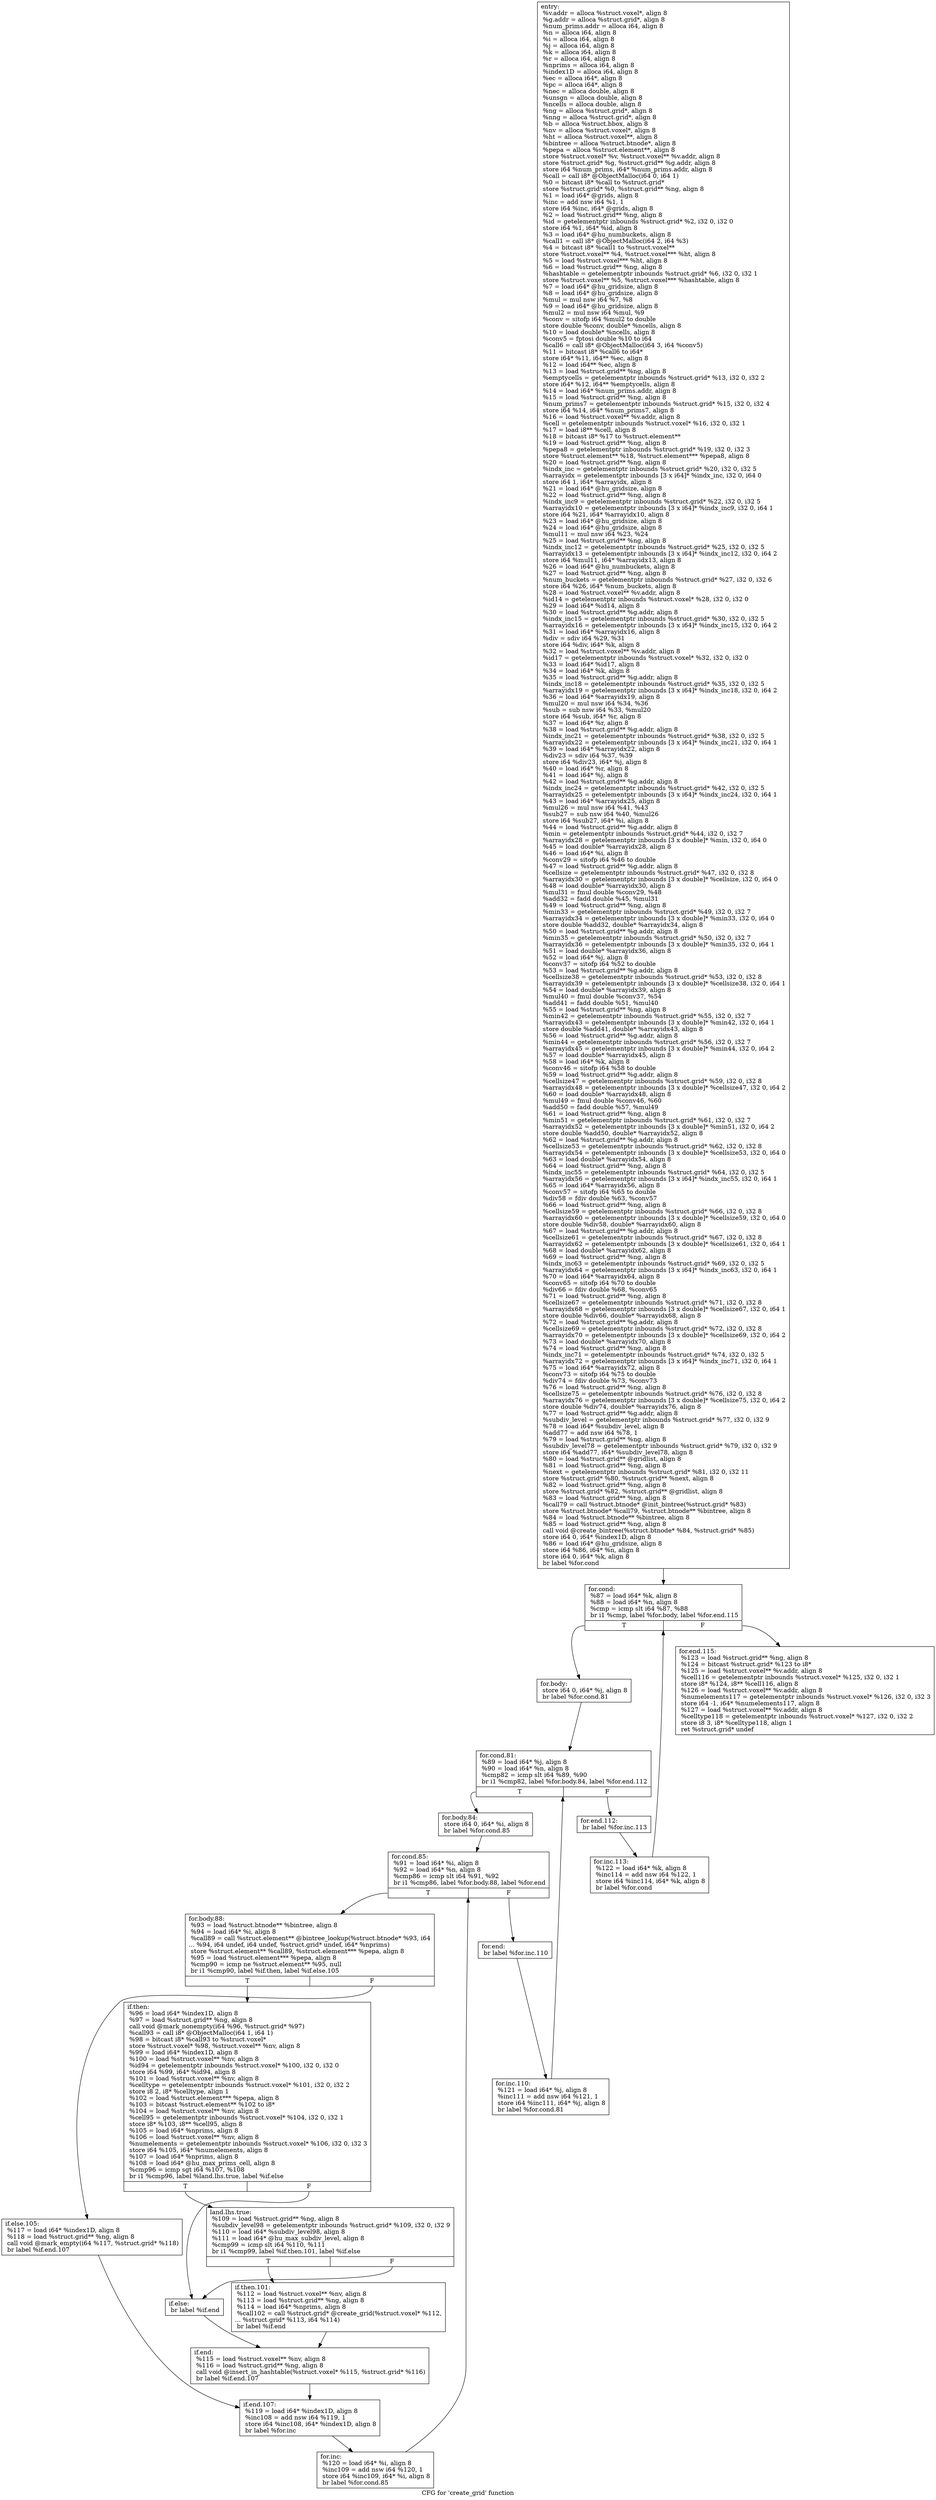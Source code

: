 digraph "CFG for 'create_grid' function" {
	label="CFG for 'create_grid' function";

	Node0x5eff360 [shape=record,label="{entry:\l  %v.addr = alloca %struct.voxel*, align 8\l  %g.addr = alloca %struct.grid*, align 8\l  %num_prims.addr = alloca i64, align 8\l  %n = alloca i64, align 8\l  %i = alloca i64, align 8\l  %j = alloca i64, align 8\l  %k = alloca i64, align 8\l  %r = alloca i64, align 8\l  %nprims = alloca i64, align 8\l  %index1D = alloca i64, align 8\l  %ec = alloca i64*, align 8\l  %pc = alloca i64*, align 8\l  %nec = alloca double, align 8\l  %unsgn = alloca double, align 8\l  %ncells = alloca double, align 8\l  %ng = alloca %struct.grid*, align 8\l  %nng = alloca %struct.grid*, align 8\l  %b = alloca %struct.bbox, align 8\l  %nv = alloca %struct.voxel*, align 8\l  %ht = alloca %struct.voxel**, align 8\l  %bintree = alloca %struct.btnode*, align 8\l  %pepa = alloca %struct.element**, align 8\l  store %struct.voxel* %v, %struct.voxel** %v.addr, align 8\l  store %struct.grid* %g, %struct.grid** %g.addr, align 8\l  store i64 %num_prims, i64* %num_prims.addr, align 8\l  %call = call i8* @ObjectMalloc(i64 0, i64 1)\l  %0 = bitcast i8* %call to %struct.grid*\l  store %struct.grid* %0, %struct.grid** %ng, align 8\l  %1 = load i64* @grids, align 8\l  %inc = add nsw i64 %1, 1\l  store i64 %inc, i64* @grids, align 8\l  %2 = load %struct.grid** %ng, align 8\l  %id = getelementptr inbounds %struct.grid* %2, i32 0, i32 0\l  store i64 %1, i64* %id, align 8\l  %3 = load i64* @hu_numbuckets, align 8\l  %call1 = call i8* @ObjectMalloc(i64 2, i64 %3)\l  %4 = bitcast i8* %call1 to %struct.voxel**\l  store %struct.voxel** %4, %struct.voxel*** %ht, align 8\l  %5 = load %struct.voxel*** %ht, align 8\l  %6 = load %struct.grid** %ng, align 8\l  %hashtable = getelementptr inbounds %struct.grid* %6, i32 0, i32 1\l  store %struct.voxel** %5, %struct.voxel*** %hashtable, align 8\l  %7 = load i64* @hu_gridsize, align 8\l  %8 = load i64* @hu_gridsize, align 8\l  %mul = mul nsw i64 %7, %8\l  %9 = load i64* @hu_gridsize, align 8\l  %mul2 = mul nsw i64 %mul, %9\l  %conv = sitofp i64 %mul2 to double\l  store double %conv, double* %ncells, align 8\l  %10 = load double* %ncells, align 8\l  %conv5 = fptosi double %10 to i64\l  %call6 = call i8* @ObjectMalloc(i64 3, i64 %conv5)\l  %11 = bitcast i8* %call6 to i64*\l  store i64* %11, i64** %ec, align 8\l  %12 = load i64** %ec, align 8\l  %13 = load %struct.grid** %ng, align 8\l  %emptycells = getelementptr inbounds %struct.grid* %13, i32 0, i32 2\l  store i64* %12, i64** %emptycells, align 8\l  %14 = load i64* %num_prims.addr, align 8\l  %15 = load %struct.grid** %ng, align 8\l  %num_prims7 = getelementptr inbounds %struct.grid* %15, i32 0, i32 4\l  store i64 %14, i64* %num_prims7, align 8\l  %16 = load %struct.voxel** %v.addr, align 8\l  %cell = getelementptr inbounds %struct.voxel* %16, i32 0, i32 1\l  %17 = load i8** %cell, align 8\l  %18 = bitcast i8* %17 to %struct.element**\l  %19 = load %struct.grid** %ng, align 8\l  %pepa8 = getelementptr inbounds %struct.grid* %19, i32 0, i32 3\l  store %struct.element** %18, %struct.element*** %pepa8, align 8\l  %20 = load %struct.grid** %ng, align 8\l  %indx_inc = getelementptr inbounds %struct.grid* %20, i32 0, i32 5\l  %arrayidx = getelementptr inbounds [3 x i64]* %indx_inc, i32 0, i64 0\l  store i64 1, i64* %arrayidx, align 8\l  %21 = load i64* @hu_gridsize, align 8\l  %22 = load %struct.grid** %ng, align 8\l  %indx_inc9 = getelementptr inbounds %struct.grid* %22, i32 0, i32 5\l  %arrayidx10 = getelementptr inbounds [3 x i64]* %indx_inc9, i32 0, i64 1\l  store i64 %21, i64* %arrayidx10, align 8\l  %23 = load i64* @hu_gridsize, align 8\l  %24 = load i64* @hu_gridsize, align 8\l  %mul11 = mul nsw i64 %23, %24\l  %25 = load %struct.grid** %ng, align 8\l  %indx_inc12 = getelementptr inbounds %struct.grid* %25, i32 0, i32 5\l  %arrayidx13 = getelementptr inbounds [3 x i64]* %indx_inc12, i32 0, i64 2\l  store i64 %mul11, i64* %arrayidx13, align 8\l  %26 = load i64* @hu_numbuckets, align 8\l  %27 = load %struct.grid** %ng, align 8\l  %num_buckets = getelementptr inbounds %struct.grid* %27, i32 0, i32 6\l  store i64 %26, i64* %num_buckets, align 8\l  %28 = load %struct.voxel** %v.addr, align 8\l  %id14 = getelementptr inbounds %struct.voxel* %28, i32 0, i32 0\l  %29 = load i64* %id14, align 8\l  %30 = load %struct.grid** %g.addr, align 8\l  %indx_inc15 = getelementptr inbounds %struct.grid* %30, i32 0, i32 5\l  %arrayidx16 = getelementptr inbounds [3 x i64]* %indx_inc15, i32 0, i64 2\l  %31 = load i64* %arrayidx16, align 8\l  %div = sdiv i64 %29, %31\l  store i64 %div, i64* %k, align 8\l  %32 = load %struct.voxel** %v.addr, align 8\l  %id17 = getelementptr inbounds %struct.voxel* %32, i32 0, i32 0\l  %33 = load i64* %id17, align 8\l  %34 = load i64* %k, align 8\l  %35 = load %struct.grid** %g.addr, align 8\l  %indx_inc18 = getelementptr inbounds %struct.grid* %35, i32 0, i32 5\l  %arrayidx19 = getelementptr inbounds [3 x i64]* %indx_inc18, i32 0, i64 2\l  %36 = load i64* %arrayidx19, align 8\l  %mul20 = mul nsw i64 %34, %36\l  %sub = sub nsw i64 %33, %mul20\l  store i64 %sub, i64* %r, align 8\l  %37 = load i64* %r, align 8\l  %38 = load %struct.grid** %g.addr, align 8\l  %indx_inc21 = getelementptr inbounds %struct.grid* %38, i32 0, i32 5\l  %arrayidx22 = getelementptr inbounds [3 x i64]* %indx_inc21, i32 0, i64 1\l  %39 = load i64* %arrayidx22, align 8\l  %div23 = sdiv i64 %37, %39\l  store i64 %div23, i64* %j, align 8\l  %40 = load i64* %r, align 8\l  %41 = load i64* %j, align 8\l  %42 = load %struct.grid** %g.addr, align 8\l  %indx_inc24 = getelementptr inbounds %struct.grid* %42, i32 0, i32 5\l  %arrayidx25 = getelementptr inbounds [3 x i64]* %indx_inc24, i32 0, i64 1\l  %43 = load i64* %arrayidx25, align 8\l  %mul26 = mul nsw i64 %41, %43\l  %sub27 = sub nsw i64 %40, %mul26\l  store i64 %sub27, i64* %i, align 8\l  %44 = load %struct.grid** %g.addr, align 8\l  %min = getelementptr inbounds %struct.grid* %44, i32 0, i32 7\l  %arrayidx28 = getelementptr inbounds [3 x double]* %min, i32 0, i64 0\l  %45 = load double* %arrayidx28, align 8\l  %46 = load i64* %i, align 8\l  %conv29 = sitofp i64 %46 to double\l  %47 = load %struct.grid** %g.addr, align 8\l  %cellsize = getelementptr inbounds %struct.grid* %47, i32 0, i32 8\l  %arrayidx30 = getelementptr inbounds [3 x double]* %cellsize, i32 0, i64 0\l  %48 = load double* %arrayidx30, align 8\l  %mul31 = fmul double %conv29, %48\l  %add32 = fadd double %45, %mul31\l  %49 = load %struct.grid** %ng, align 8\l  %min33 = getelementptr inbounds %struct.grid* %49, i32 0, i32 7\l  %arrayidx34 = getelementptr inbounds [3 x double]* %min33, i32 0, i64 0\l  store double %add32, double* %arrayidx34, align 8\l  %50 = load %struct.grid** %g.addr, align 8\l  %min35 = getelementptr inbounds %struct.grid* %50, i32 0, i32 7\l  %arrayidx36 = getelementptr inbounds [3 x double]* %min35, i32 0, i64 1\l  %51 = load double* %arrayidx36, align 8\l  %52 = load i64* %j, align 8\l  %conv37 = sitofp i64 %52 to double\l  %53 = load %struct.grid** %g.addr, align 8\l  %cellsize38 = getelementptr inbounds %struct.grid* %53, i32 0, i32 8\l  %arrayidx39 = getelementptr inbounds [3 x double]* %cellsize38, i32 0, i64 1\l  %54 = load double* %arrayidx39, align 8\l  %mul40 = fmul double %conv37, %54\l  %add41 = fadd double %51, %mul40\l  %55 = load %struct.grid** %ng, align 8\l  %min42 = getelementptr inbounds %struct.grid* %55, i32 0, i32 7\l  %arrayidx43 = getelementptr inbounds [3 x double]* %min42, i32 0, i64 1\l  store double %add41, double* %arrayidx43, align 8\l  %56 = load %struct.grid** %g.addr, align 8\l  %min44 = getelementptr inbounds %struct.grid* %56, i32 0, i32 7\l  %arrayidx45 = getelementptr inbounds [3 x double]* %min44, i32 0, i64 2\l  %57 = load double* %arrayidx45, align 8\l  %58 = load i64* %k, align 8\l  %conv46 = sitofp i64 %58 to double\l  %59 = load %struct.grid** %g.addr, align 8\l  %cellsize47 = getelementptr inbounds %struct.grid* %59, i32 0, i32 8\l  %arrayidx48 = getelementptr inbounds [3 x double]* %cellsize47, i32 0, i64 2\l  %60 = load double* %arrayidx48, align 8\l  %mul49 = fmul double %conv46, %60\l  %add50 = fadd double %57, %mul49\l  %61 = load %struct.grid** %ng, align 8\l  %min51 = getelementptr inbounds %struct.grid* %61, i32 0, i32 7\l  %arrayidx52 = getelementptr inbounds [3 x double]* %min51, i32 0, i64 2\l  store double %add50, double* %arrayidx52, align 8\l  %62 = load %struct.grid** %g.addr, align 8\l  %cellsize53 = getelementptr inbounds %struct.grid* %62, i32 0, i32 8\l  %arrayidx54 = getelementptr inbounds [3 x double]* %cellsize53, i32 0, i64 0\l  %63 = load double* %arrayidx54, align 8\l  %64 = load %struct.grid** %ng, align 8\l  %indx_inc55 = getelementptr inbounds %struct.grid* %64, i32 0, i32 5\l  %arrayidx56 = getelementptr inbounds [3 x i64]* %indx_inc55, i32 0, i64 1\l  %65 = load i64* %arrayidx56, align 8\l  %conv57 = sitofp i64 %65 to double\l  %div58 = fdiv double %63, %conv57\l  %66 = load %struct.grid** %ng, align 8\l  %cellsize59 = getelementptr inbounds %struct.grid* %66, i32 0, i32 8\l  %arrayidx60 = getelementptr inbounds [3 x double]* %cellsize59, i32 0, i64 0\l  store double %div58, double* %arrayidx60, align 8\l  %67 = load %struct.grid** %g.addr, align 8\l  %cellsize61 = getelementptr inbounds %struct.grid* %67, i32 0, i32 8\l  %arrayidx62 = getelementptr inbounds [3 x double]* %cellsize61, i32 0, i64 1\l  %68 = load double* %arrayidx62, align 8\l  %69 = load %struct.grid** %ng, align 8\l  %indx_inc63 = getelementptr inbounds %struct.grid* %69, i32 0, i32 5\l  %arrayidx64 = getelementptr inbounds [3 x i64]* %indx_inc63, i32 0, i64 1\l  %70 = load i64* %arrayidx64, align 8\l  %conv65 = sitofp i64 %70 to double\l  %div66 = fdiv double %68, %conv65\l  %71 = load %struct.grid** %ng, align 8\l  %cellsize67 = getelementptr inbounds %struct.grid* %71, i32 0, i32 8\l  %arrayidx68 = getelementptr inbounds [3 x double]* %cellsize67, i32 0, i64 1\l  store double %div66, double* %arrayidx68, align 8\l  %72 = load %struct.grid** %g.addr, align 8\l  %cellsize69 = getelementptr inbounds %struct.grid* %72, i32 0, i32 8\l  %arrayidx70 = getelementptr inbounds [3 x double]* %cellsize69, i32 0, i64 2\l  %73 = load double* %arrayidx70, align 8\l  %74 = load %struct.grid** %ng, align 8\l  %indx_inc71 = getelementptr inbounds %struct.grid* %74, i32 0, i32 5\l  %arrayidx72 = getelementptr inbounds [3 x i64]* %indx_inc71, i32 0, i64 1\l  %75 = load i64* %arrayidx72, align 8\l  %conv73 = sitofp i64 %75 to double\l  %div74 = fdiv double %73, %conv73\l  %76 = load %struct.grid** %ng, align 8\l  %cellsize75 = getelementptr inbounds %struct.grid* %76, i32 0, i32 8\l  %arrayidx76 = getelementptr inbounds [3 x double]* %cellsize75, i32 0, i64 2\l  store double %div74, double* %arrayidx76, align 8\l  %77 = load %struct.grid** %g.addr, align 8\l  %subdiv_level = getelementptr inbounds %struct.grid* %77, i32 0, i32 9\l  %78 = load i64* %subdiv_level, align 8\l  %add77 = add nsw i64 %78, 1\l  %79 = load %struct.grid** %ng, align 8\l  %subdiv_level78 = getelementptr inbounds %struct.grid* %79, i32 0, i32 9\l  store i64 %add77, i64* %subdiv_level78, align 8\l  %80 = load %struct.grid** @gridlist, align 8\l  %81 = load %struct.grid** %ng, align 8\l  %next = getelementptr inbounds %struct.grid* %81, i32 0, i32 11\l  store %struct.grid* %80, %struct.grid** %next, align 8\l  %82 = load %struct.grid** %ng, align 8\l  store %struct.grid* %82, %struct.grid** @gridlist, align 8\l  %83 = load %struct.grid** %ng, align 8\l  %call79 = call %struct.btnode* @init_bintree(%struct.grid* %83)\l  store %struct.btnode* %call79, %struct.btnode** %bintree, align 8\l  %84 = load %struct.btnode** %bintree, align 8\l  %85 = load %struct.grid** %ng, align 8\l  call void @create_bintree(%struct.btnode* %84, %struct.grid* %85)\l  store i64 0, i64* %index1D, align 8\l  %86 = load i64* @hu_gridsize, align 8\l  store i64 %86, i64* %n, align 8\l  store i64 0, i64* %k, align 8\l  br label %for.cond\l}"];
	Node0x5eff360 -> Node0x5eff3b0;
	Node0x5eff3b0 [shape=record,label="{for.cond:                                         \l  %87 = load i64* %k, align 8\l  %88 = load i64* %n, align 8\l  %cmp = icmp slt i64 %87, %88\l  br i1 %cmp, label %for.body, label %for.end.115\l|{<s0>T|<s1>F}}"];
	Node0x5eff3b0:s0 -> Node0x5eff400;
	Node0x5eff3b0:s1 -> Node0x5eff950;
	Node0x5eff400 [shape=record,label="{for.body:                                         \l  store i64 0, i64* %j, align 8\l  br label %for.cond.81\l}"];
	Node0x5eff400 -> Node0x5eff450;
	Node0x5eff450 [shape=record,label="{for.cond.81:                                      \l  %89 = load i64* %j, align 8\l  %90 = load i64* %n, align 8\l  %cmp82 = icmp slt i64 %89, %90\l  br i1 %cmp82, label %for.body.84, label %for.end.112\l|{<s0>T|<s1>F}}"];
	Node0x5eff450:s0 -> Node0x5eff4a0;
	Node0x5eff450:s1 -> Node0x5eff8b0;
	Node0x5eff4a0 [shape=record,label="{for.body.84:                                      \l  store i64 0, i64* %i, align 8\l  br label %for.cond.85\l}"];
	Node0x5eff4a0 -> Node0x5eff4f0;
	Node0x5eff4f0 [shape=record,label="{for.cond.85:                                      \l  %91 = load i64* %i, align 8\l  %92 = load i64* %n, align 8\l  %cmp86 = icmp slt i64 %91, %92\l  br i1 %cmp86, label %for.body.88, label %for.end\l|{<s0>T|<s1>F}}"];
	Node0x5eff4f0:s0 -> Node0x5eff540;
	Node0x5eff4f0:s1 -> Node0x5eff810;
	Node0x5eff540 [shape=record,label="{for.body.88:                                      \l  %93 = load %struct.btnode** %bintree, align 8\l  %94 = load i64* %i, align 8\l  %call89 = call %struct.element** @bintree_lookup(%struct.btnode* %93, i64\l... %94, i64 undef, i64 undef, %struct.grid* undef, i64* %nprims)\l  store %struct.element** %call89, %struct.element*** %pepa, align 8\l  %95 = load %struct.element*** %pepa, align 8\l  %cmp90 = icmp ne %struct.element** %95, null\l  br i1 %cmp90, label %if.then, label %if.else.105\l|{<s0>T|<s1>F}}"];
	Node0x5eff540:s0 -> Node0x5eff590;
	Node0x5eff540:s1 -> Node0x5eff720;
	Node0x5eff590 [shape=record,label="{if.then:                                          \l  %96 = load i64* %index1D, align 8\l  %97 = load %struct.grid** %ng, align 8\l  call void @mark_nonempty(i64 %96, %struct.grid* %97)\l  %call93 = call i8* @ObjectMalloc(i64 1, i64 1)\l  %98 = bitcast i8* %call93 to %struct.voxel*\l  store %struct.voxel* %98, %struct.voxel** %nv, align 8\l  %99 = load i64* %index1D, align 8\l  %100 = load %struct.voxel** %nv, align 8\l  %id94 = getelementptr inbounds %struct.voxel* %100, i32 0, i32 0\l  store i64 %99, i64* %id94, align 8\l  %101 = load %struct.voxel** %nv, align 8\l  %celltype = getelementptr inbounds %struct.voxel* %101, i32 0, i32 2\l  store i8 2, i8* %celltype, align 1\l  %102 = load %struct.element*** %pepa, align 8\l  %103 = bitcast %struct.element** %102 to i8*\l  %104 = load %struct.voxel** %nv, align 8\l  %cell95 = getelementptr inbounds %struct.voxel* %104, i32 0, i32 1\l  store i8* %103, i8** %cell95, align 8\l  %105 = load i64* %nprims, align 8\l  %106 = load %struct.voxel** %nv, align 8\l  %numelements = getelementptr inbounds %struct.voxel* %106, i32 0, i32 3\l  store i64 %105, i64* %numelements, align 8\l  %107 = load i64* %nprims, align 8\l  %108 = load i64* @hu_max_prims_cell, align 8\l  %cmp96 = icmp sgt i64 %107, %108\l  br i1 %cmp96, label %land.lhs.true, label %if.else\l|{<s0>T|<s1>F}}"];
	Node0x5eff590:s0 -> Node0x5eff5e0;
	Node0x5eff590:s1 -> Node0x5eff680;
	Node0x5eff5e0 [shape=record,label="{land.lhs.true:                                    \l  %109 = load %struct.grid** %ng, align 8\l  %subdiv_level98 = getelementptr inbounds %struct.grid* %109, i32 0, i32 9\l  %110 = load i64* %subdiv_level98, align 8\l  %111 = load i64* @hu_max_subdiv_level, align 8\l  %cmp99 = icmp slt i64 %110, %111\l  br i1 %cmp99, label %if.then.101, label %if.else\l|{<s0>T|<s1>F}}"];
	Node0x5eff5e0:s0 -> Node0x5eff630;
	Node0x5eff5e0:s1 -> Node0x5eff680;
	Node0x5eff630 [shape=record,label="{if.then.101:                                      \l  %112 = load %struct.voxel** %nv, align 8\l  %113 = load %struct.grid** %ng, align 8\l  %114 = load i64* %nprims, align 8\l  %call102 = call %struct.grid* @create_grid(%struct.voxel* %112,\l... %struct.grid* %113, i64 %114)\l  br label %if.end\l}"];
	Node0x5eff630 -> Node0x5eff6d0;
	Node0x5eff680 [shape=record,label="{if.else:                                          \l  br label %if.end\l}"];
	Node0x5eff680 -> Node0x5eff6d0;
	Node0x5eff6d0 [shape=record,label="{if.end:                                           \l  %115 = load %struct.voxel** %nv, align 8\l  %116 = load %struct.grid** %ng, align 8\l  call void @insert_in_hashtable(%struct.voxel* %115, %struct.grid* %116)\l  br label %if.end.107\l}"];
	Node0x5eff6d0 -> Node0x5eff770;
	Node0x5eff720 [shape=record,label="{if.else.105:                                      \l  %117 = load i64* %index1D, align 8\l  %118 = load %struct.grid** %ng, align 8\l  call void @mark_empty(i64 %117, %struct.grid* %118)\l  br label %if.end.107\l}"];
	Node0x5eff720 -> Node0x5eff770;
	Node0x5eff770 [shape=record,label="{if.end.107:                                       \l  %119 = load i64* %index1D, align 8\l  %inc108 = add nsw i64 %119, 1\l  store i64 %inc108, i64* %index1D, align 8\l  br label %for.inc\l}"];
	Node0x5eff770 -> Node0x5eff7c0;
	Node0x5eff7c0 [shape=record,label="{for.inc:                                          \l  %120 = load i64* %i, align 8\l  %inc109 = add nsw i64 %120, 1\l  store i64 %inc109, i64* %i, align 8\l  br label %for.cond.85\l}"];
	Node0x5eff7c0 -> Node0x5eff4f0;
	Node0x5eff810 [shape=record,label="{for.end:                                          \l  br label %for.inc.110\l}"];
	Node0x5eff810 -> Node0x5eff860;
	Node0x5eff860 [shape=record,label="{for.inc.110:                                      \l  %121 = load i64* %j, align 8\l  %inc111 = add nsw i64 %121, 1\l  store i64 %inc111, i64* %j, align 8\l  br label %for.cond.81\l}"];
	Node0x5eff860 -> Node0x5eff450;
	Node0x5eff8b0 [shape=record,label="{for.end.112:                                      \l  br label %for.inc.113\l}"];
	Node0x5eff8b0 -> Node0x5eff900;
	Node0x5eff900 [shape=record,label="{for.inc.113:                                      \l  %122 = load i64* %k, align 8\l  %inc114 = add nsw i64 %122, 1\l  store i64 %inc114, i64* %k, align 8\l  br label %for.cond\l}"];
	Node0x5eff900 -> Node0x5eff3b0;
	Node0x5eff950 [shape=record,label="{for.end.115:                                      \l  %123 = load %struct.grid** %ng, align 8\l  %124 = bitcast %struct.grid* %123 to i8*\l  %125 = load %struct.voxel** %v.addr, align 8\l  %cell116 = getelementptr inbounds %struct.voxel* %125, i32 0, i32 1\l  store i8* %124, i8** %cell116, align 8\l  %126 = load %struct.voxel** %v.addr, align 8\l  %numelements117 = getelementptr inbounds %struct.voxel* %126, i32 0, i32 3\l  store i64 -1, i64* %numelements117, align 8\l  %127 = load %struct.voxel** %v.addr, align 8\l  %celltype118 = getelementptr inbounds %struct.voxel* %127, i32 0, i32 2\l  store i8 3, i8* %celltype118, align 1\l  ret %struct.grid* undef\l}"];
}
